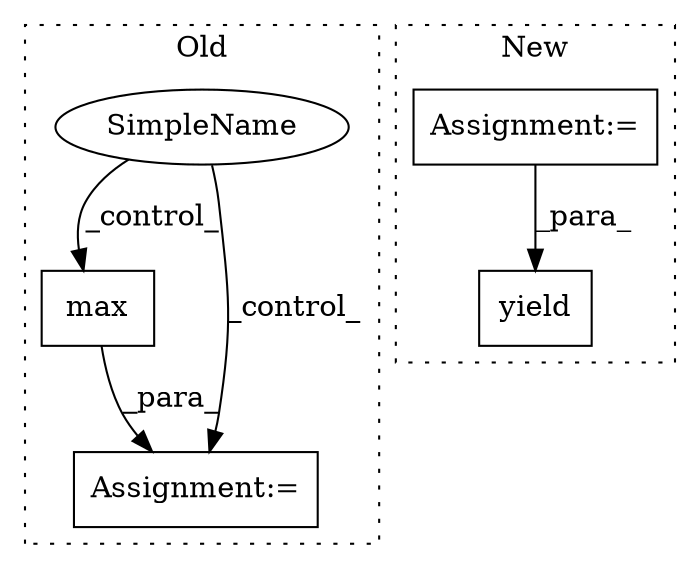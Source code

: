 digraph G {
subgraph cluster0 {
1 [label="max" a="32" s="2635" l="5" shape="box"];
3 [label="Assignment:=" a="7" s="2679" l="1" shape="box"];
4 [label="SimpleName" a="42" s="2150" l="9" shape="ellipse"];
label = "Old";
style="dotted";
}
subgraph cluster1 {
2 [label="yield" a="112" s="1829" l="14" shape="box"];
5 [label="Assignment:=" a="7" s="889" l="14" shape="box"];
label = "New";
style="dotted";
}
1 -> 3 [label="_para_"];
4 -> 3 [label="_control_"];
4 -> 1 [label="_control_"];
5 -> 2 [label="_para_"];
}